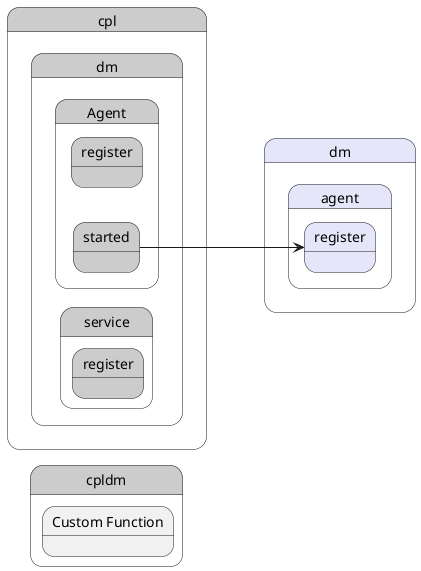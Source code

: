 @startuml
left to right direction


state "cpl" as cpl #cccccc {
state "dm" as cpldm #cccccc {
}
}


state "cpldm" as pstatename #cccccc {
    state "Custom Function" as dmfunction {
    }
}

        state "cpl" as cpl #cccccc {
state "dm" as cpldm #cccccc {
state "agent" as cpldmagent #cccccc {
state "register" as cpldmagentregister #cccccc {
}
}
}
}


        state "cpl" as cpl #cccccc {
state "dm" as cpldm #cccccc {
state "service" as cpldmservice #cccccc {
state "register" as cpldmserviceregister #cccccc {
}
}
}
}




        state "cpl" as cpl #cccccc {
state "dm" as cpldm #cccccc {
state "Agent" as cpldmagent #cccccc {
state "started" as cpldmagentstarted #cccccc {
}
}
}
}

        
    state "dm" as dm #lavender {
state "agent" as dmagent #lavender {
state "register" as dmagentregister #lavender {
}
}
}

    cpldmagentstarted ---> dmagentregister
  


    
    state "dm" as dm #lavender {
state "agent" as dmagent #lavender {
state "register" as dmagentregister #lavender {
}
}
}

        
       

@enduml
